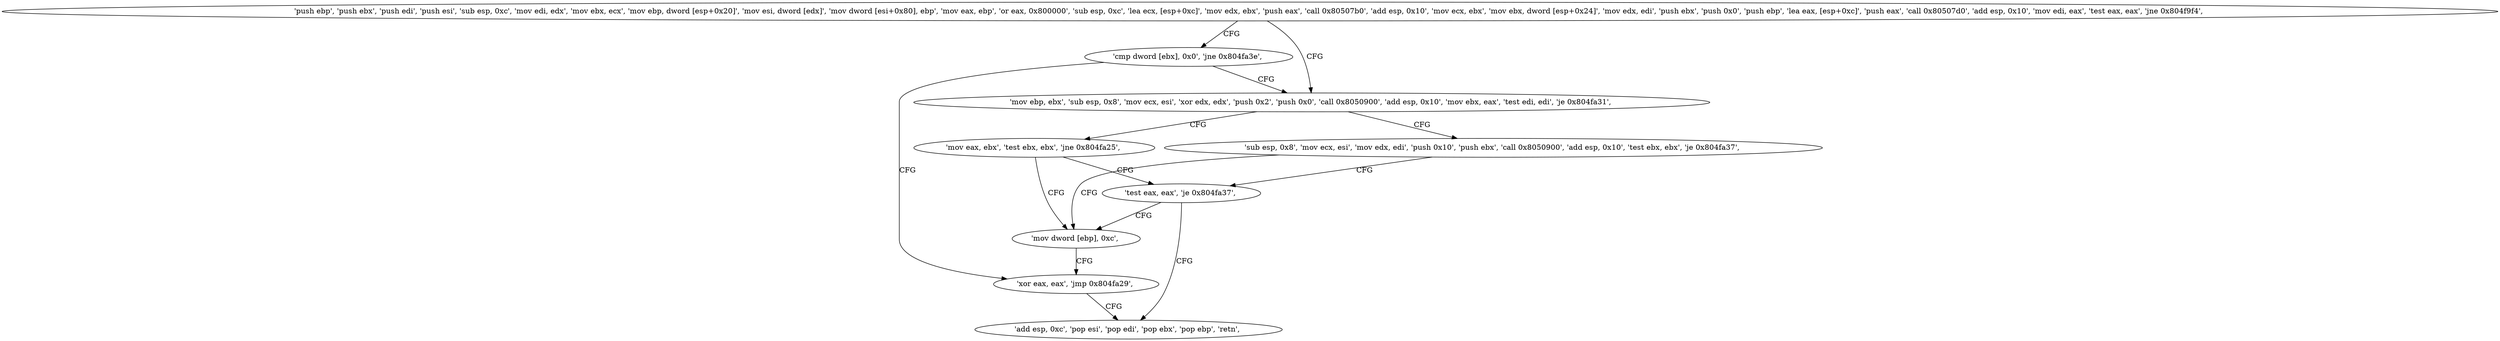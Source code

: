 digraph "func" {
"134543776" [label = "'push ebp', 'push ebx', 'push edi', 'push esi', 'sub esp, 0xc', 'mov edi, edx', 'mov ebx, ecx', 'mov ebp, dword [esp+0x20]', 'mov esi, dword [edx]', 'mov dword [esi+0x80], ebp', 'mov eax, ebp', 'or eax, 0x800000', 'sub esp, 0xc', 'lea ecx, [esp+0xc]', 'mov edx, ebx', 'push eax', 'call 0x80507b0', 'add esp, 0x10', 'mov ecx, ebx', 'mov ebx, dword [esp+0x24]', 'mov edx, edi', 'push ebx', 'push 0x0', 'push ebp', 'lea eax, [esp+0xc]', 'push eax', 'call 0x80507d0', 'add esp, 0x10', 'mov edi, eax', 'test eax, eax', 'jne 0x804f9f4', " ]
"134543860" [label = "'mov ebp, ebx', 'sub esp, 0x8', 'mov ecx, esi', 'xor edx, edx', 'push 0x2', 'push 0x0', 'call 0x8050900', 'add esp, 0x10', 'mov ebx, eax', 'test edi, edi', 'je 0x804fa31', " ]
"134543855" [label = "'cmp dword [ebx], 0x0', 'jne 0x804fa3e', " ]
"134543921" [label = "'mov eax, ebx', 'test ebx, ebx', 'jne 0x804fa25', " ]
"134543887" [label = "'sub esp, 0x8', 'mov ecx, esi', 'mov edx, edi', 'push 0x10', 'push ebx', 'call 0x8050900', 'add esp, 0x10', 'test ebx, ebx', 'je 0x804fa37', " ]
"134543934" [label = "'xor eax, eax', 'jmp 0x804fa29', " ]
"134543909" [label = "'test eax, eax', 'je 0x804fa37', " ]
"134543927" [label = "'mov dword [ebp], 0xc', " ]
"134543913" [label = "'add esp, 0xc', 'pop esi', 'pop edi', 'pop ebx', 'pop ebp', 'retn', " ]
"134543776" -> "134543860" [ label = "CFG" ]
"134543776" -> "134543855" [ label = "CFG" ]
"134543860" -> "134543921" [ label = "CFG" ]
"134543860" -> "134543887" [ label = "CFG" ]
"134543855" -> "134543934" [ label = "CFG" ]
"134543855" -> "134543860" [ label = "CFG" ]
"134543921" -> "134543909" [ label = "CFG" ]
"134543921" -> "134543927" [ label = "CFG" ]
"134543887" -> "134543927" [ label = "CFG" ]
"134543887" -> "134543909" [ label = "CFG" ]
"134543934" -> "134543913" [ label = "CFG" ]
"134543909" -> "134543927" [ label = "CFG" ]
"134543909" -> "134543913" [ label = "CFG" ]
"134543927" -> "134543934" [ label = "CFG" ]
}
